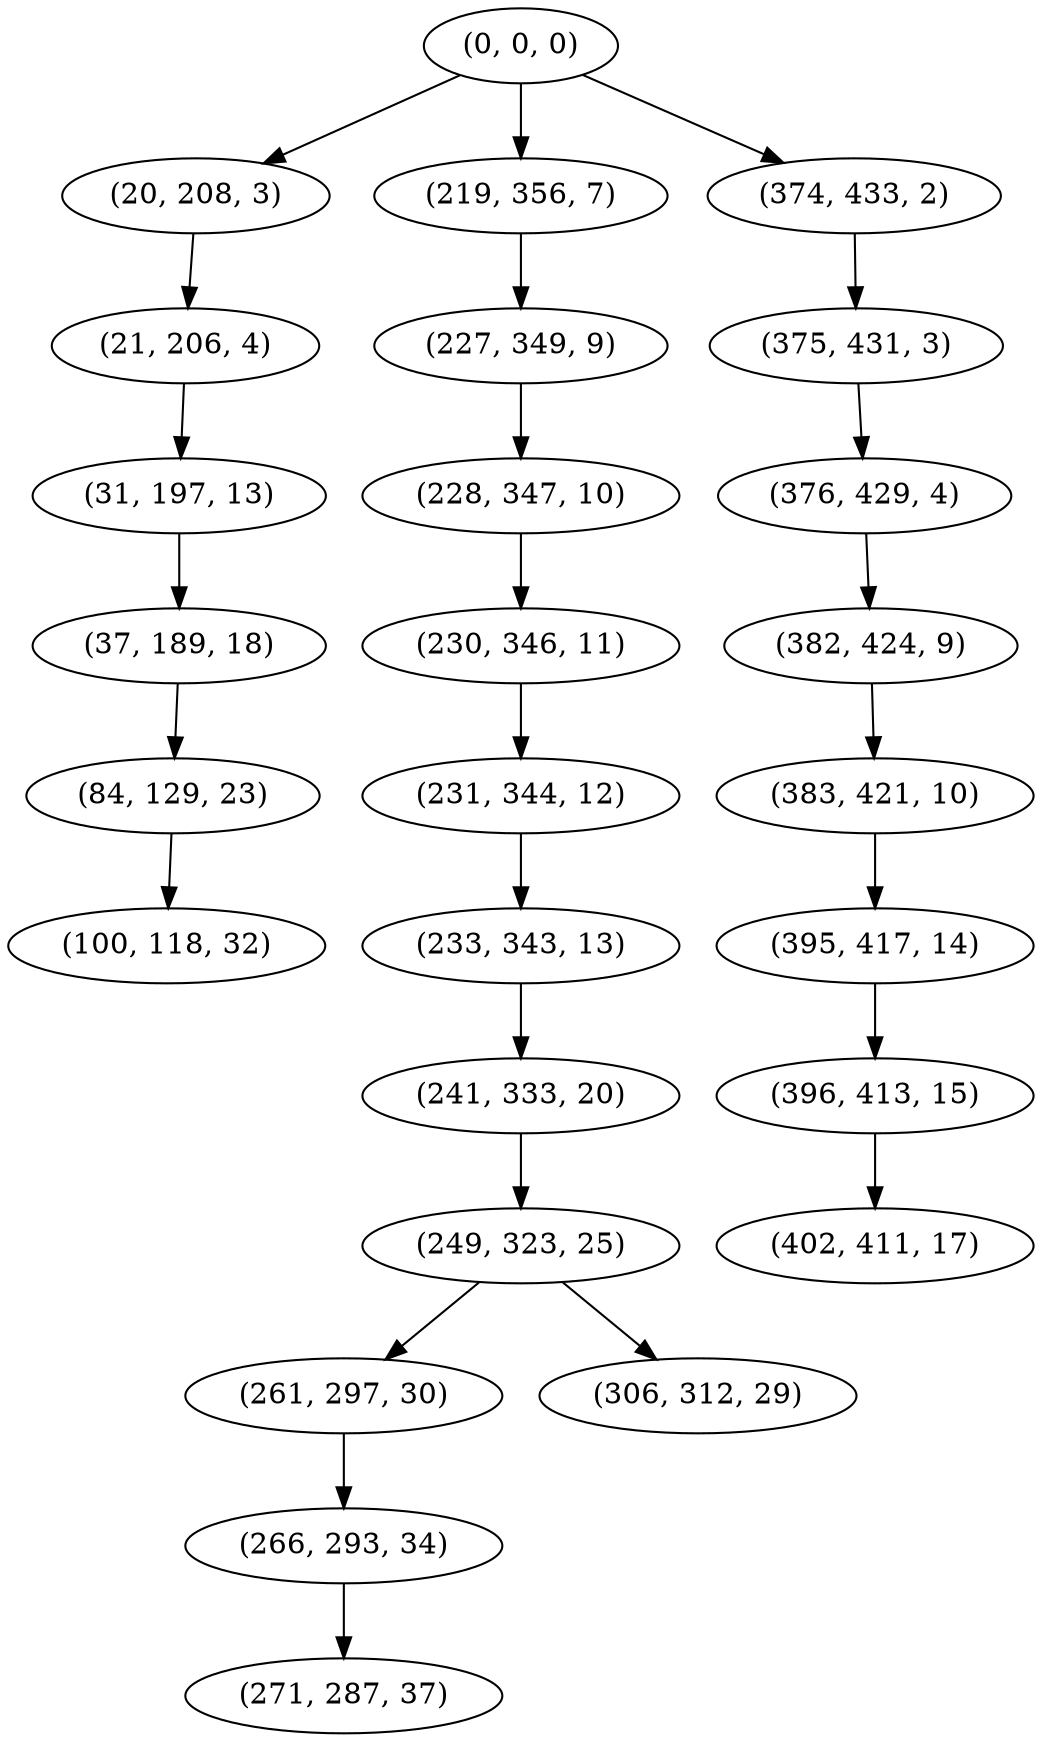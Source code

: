 digraph tree {
    "(0, 0, 0)";
    "(20, 208, 3)";
    "(21, 206, 4)";
    "(31, 197, 13)";
    "(37, 189, 18)";
    "(84, 129, 23)";
    "(100, 118, 32)";
    "(219, 356, 7)";
    "(227, 349, 9)";
    "(228, 347, 10)";
    "(230, 346, 11)";
    "(231, 344, 12)";
    "(233, 343, 13)";
    "(241, 333, 20)";
    "(249, 323, 25)";
    "(261, 297, 30)";
    "(266, 293, 34)";
    "(271, 287, 37)";
    "(306, 312, 29)";
    "(374, 433, 2)";
    "(375, 431, 3)";
    "(376, 429, 4)";
    "(382, 424, 9)";
    "(383, 421, 10)";
    "(395, 417, 14)";
    "(396, 413, 15)";
    "(402, 411, 17)";
    "(0, 0, 0)" -> "(20, 208, 3)";
    "(0, 0, 0)" -> "(219, 356, 7)";
    "(0, 0, 0)" -> "(374, 433, 2)";
    "(20, 208, 3)" -> "(21, 206, 4)";
    "(21, 206, 4)" -> "(31, 197, 13)";
    "(31, 197, 13)" -> "(37, 189, 18)";
    "(37, 189, 18)" -> "(84, 129, 23)";
    "(84, 129, 23)" -> "(100, 118, 32)";
    "(219, 356, 7)" -> "(227, 349, 9)";
    "(227, 349, 9)" -> "(228, 347, 10)";
    "(228, 347, 10)" -> "(230, 346, 11)";
    "(230, 346, 11)" -> "(231, 344, 12)";
    "(231, 344, 12)" -> "(233, 343, 13)";
    "(233, 343, 13)" -> "(241, 333, 20)";
    "(241, 333, 20)" -> "(249, 323, 25)";
    "(249, 323, 25)" -> "(261, 297, 30)";
    "(249, 323, 25)" -> "(306, 312, 29)";
    "(261, 297, 30)" -> "(266, 293, 34)";
    "(266, 293, 34)" -> "(271, 287, 37)";
    "(374, 433, 2)" -> "(375, 431, 3)";
    "(375, 431, 3)" -> "(376, 429, 4)";
    "(376, 429, 4)" -> "(382, 424, 9)";
    "(382, 424, 9)" -> "(383, 421, 10)";
    "(383, 421, 10)" -> "(395, 417, 14)";
    "(395, 417, 14)" -> "(396, 413, 15)";
    "(396, 413, 15)" -> "(402, 411, 17)";
}
